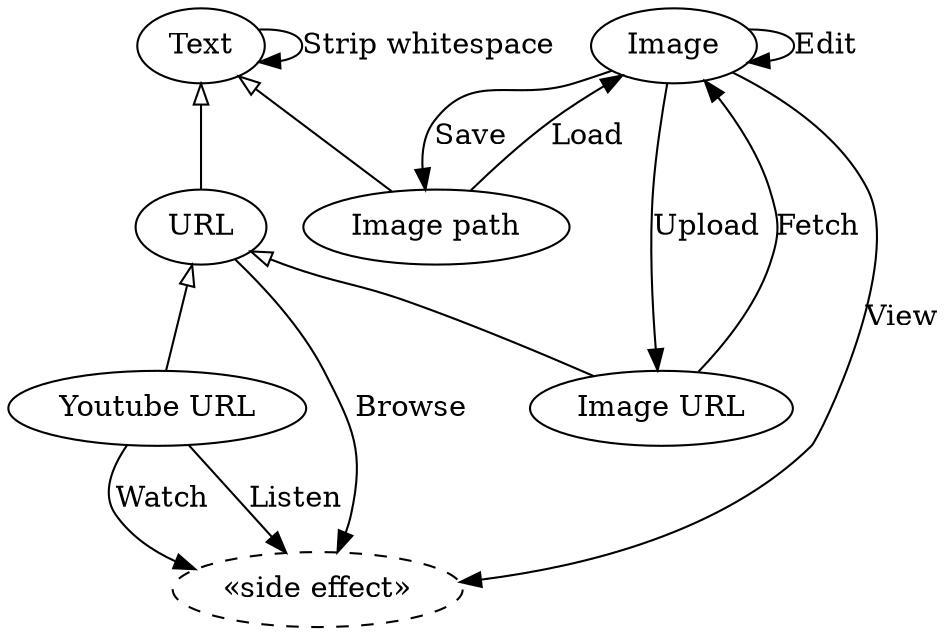 #!/usr/bin/env -S dot -Tx11

digraph Clipboard {
    text [label="Text"]
    image_path [label="Image path"]
    url [label="URL"]
    image_url [label="Image URL"]
    yt_url [label="Youtube URL"]
    image [label="Image"]
    nop [label="«side effect»" style=dashed]

    { rank=same; text image }
    { rank=same; image_path url }
    { rank=same; image_url yt_url }

    {
        edge [arrowtail=onormal dir=back]

        text -> url
        text -> image_path
        url -> image_url
        url -> yt_url
    }

    url -> nop [label="Browse"]
    yt_url -> nop [label="Watch"]
    yt_url -> nop [label="Listen"]
    image_url -> image [label="Fetch"]
    image_path -> image [label="Load"]

    text -> text [label="Strip whitespace"]

    image -> image_url [label="Upload"]
    image -> image [label="Edit"]
    image -> image_path [label="Save"]
    image -> nop [label="View"]
}
